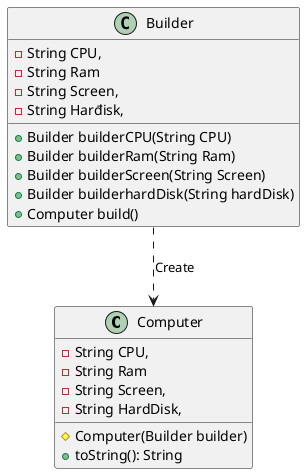 @startuml
'https://plantuml.com/sequence-diagram

class Computer{
    - String CPU,
    - String Ram
    - String Screen,
    - String HardDisk,
    # Computer(Builder builder)
    + toString(): String
}
class Builder{
    - String CPU,
    - String Ram
    - String Screen,
    - String Harđisk,
    + Builder builderCPU(String CPU)
    + Builder builderRam(String Ram)
    + Builder builderScreen(String Screen)
    + Builder builderhardDisk(String hardDisk)
    + Computer build()
}

Builder ..> Computer: Create

@enduml